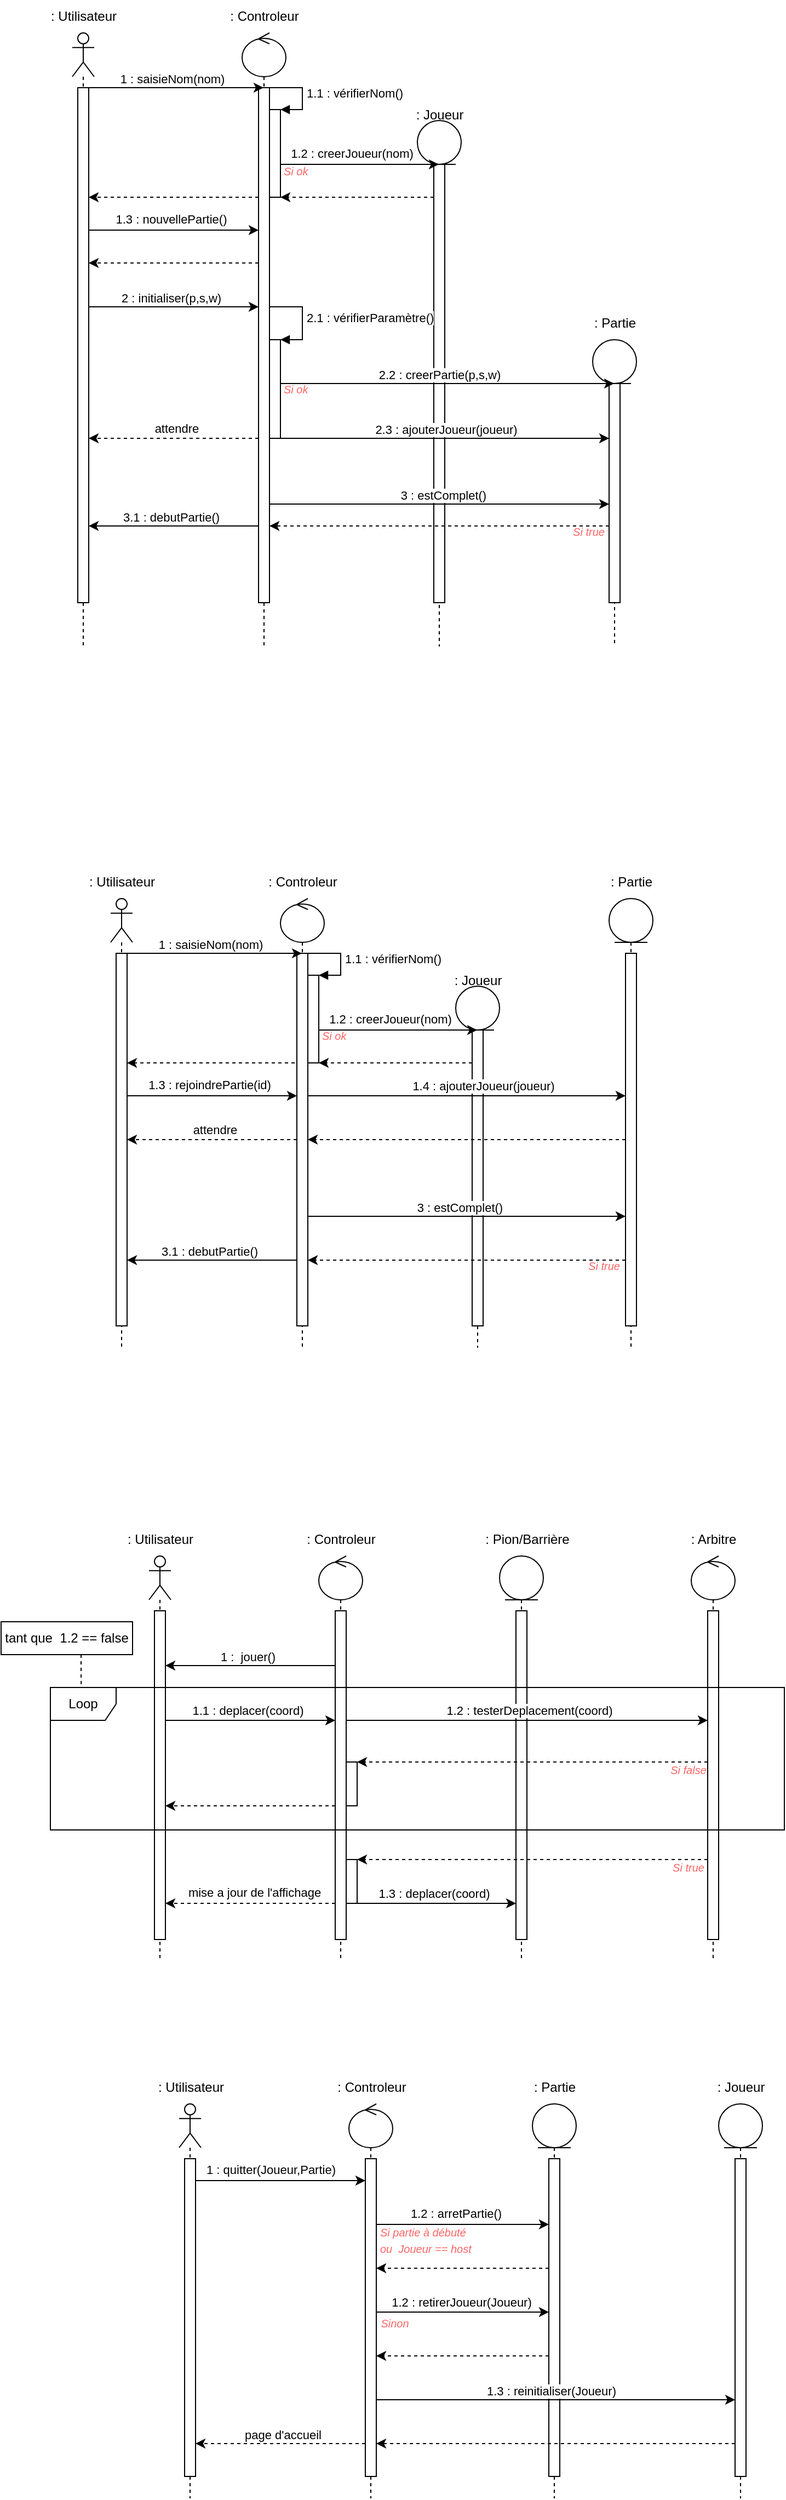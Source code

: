 <mxfile version="21.1.8" type="github">
  <diagram name="Page-1" id="2YBvvXClWsGukQMizWep">
    <mxGraphModel dx="875" dy="504" grid="1" gridSize="10" guides="1" tooltips="1" connect="1" arrows="1" fold="1" page="1" pageScale="1" pageWidth="850" pageHeight="1100" math="0" shadow="0">
      <root>
        <mxCell id="0" />
        <mxCell id="1" parent="0" />
        <mxCell id="uVXBUryUWw3osGIclSlN-1" value="" style="shape=umlLifeline;perimeter=lifelinePerimeter;whiteSpace=wrap;html=1;container=1;dropTarget=0;collapsible=0;recursiveResize=0;outlineConnect=0;portConstraint=eastwest;newEdgeStyle={&quot;edgeStyle&quot;:&quot;elbowEdgeStyle&quot;,&quot;elbow&quot;:&quot;vertical&quot;,&quot;curved&quot;:0,&quot;rounded&quot;:0};participant=umlActor;" parent="1" vertex="1">
          <mxGeometry x="110" y="120" width="20" height="560" as="geometry" />
        </mxCell>
        <mxCell id="uVXBUryUWw3osGIclSlN-98" style="edgeStyle=elbowEdgeStyle;rounded=0;orthogonalLoop=1;jettySize=auto;html=1;elbow=vertical;curved=0;" parent="uVXBUryUWw3osGIclSlN-1" source="uVXBUryUWw3osGIclSlN-17" edge="1">
          <mxGeometry relative="1" as="geometry">
            <mxPoint x="170" y="180" as="targetPoint" />
          </mxGeometry>
        </mxCell>
        <mxCell id="uVXBUryUWw3osGIclSlN-99" value="1.3 : nouvellePartie()" style="edgeLabel;html=1;align=center;verticalAlign=middle;resizable=0;points=[];" parent="uVXBUryUWw3osGIclSlN-98" vertex="1" connectable="0">
          <mxGeometry x="-0.54" relative="1" as="geometry">
            <mxPoint x="39" y="-10" as="offset" />
          </mxGeometry>
        </mxCell>
        <mxCell id="uVXBUryUWw3osGIclSlN-17" value="" style="html=1;points=[];perimeter=orthogonalPerimeter;outlineConnect=0;targetShapes=umlLifeline;portConstraint=eastwest;newEdgeStyle={&quot;edgeStyle&quot;:&quot;elbowEdgeStyle&quot;,&quot;elbow&quot;:&quot;vertical&quot;,&quot;curved&quot;:0,&quot;rounded&quot;:0};" parent="uVXBUryUWw3osGIclSlN-1" vertex="1">
          <mxGeometry x="5" y="50" width="10" height="470" as="geometry" />
        </mxCell>
        <mxCell id="uVXBUryUWw3osGIclSlN-2" value="" style="shape=umlLifeline;perimeter=lifelinePerimeter;whiteSpace=wrap;html=1;container=1;dropTarget=0;collapsible=0;recursiveResize=0;outlineConnect=0;portConstraint=eastwest;newEdgeStyle={&quot;edgeStyle&quot;:&quot;elbowEdgeStyle&quot;,&quot;elbow&quot;:&quot;vertical&quot;,&quot;curved&quot;:0,&quot;rounded&quot;:0};participant=umlEntity;" parent="1" vertex="1">
          <mxGeometry x="425" y="200" width="40" height="480" as="geometry" />
        </mxCell>
        <mxCell id="uVXBUryUWw3osGIclSlN-23" value="" style="html=1;points=[];perimeter=orthogonalPerimeter;outlineConnect=0;targetShapes=umlLifeline;portConstraint=eastwest;newEdgeStyle={&quot;edgeStyle&quot;:&quot;elbowEdgeStyle&quot;,&quot;elbow&quot;:&quot;vertical&quot;,&quot;curved&quot;:0,&quot;rounded&quot;:0};" parent="uVXBUryUWw3osGIclSlN-2" vertex="1">
          <mxGeometry x="15" y="40" width="10" height="400" as="geometry" />
        </mxCell>
        <mxCell id="uVXBUryUWw3osGIclSlN-3" value=": Utilisateur" style="text;html=1;align=center;verticalAlign=middle;resizable=0;points=[];autosize=1;strokeColor=none;fillColor=none;" parent="1" vertex="1">
          <mxGeometry x="80" y="90" width="80" height="30" as="geometry" />
        </mxCell>
        <mxCell id="uVXBUryUWw3osGIclSlN-4" value=": Joueur" style="text;html=1;align=center;verticalAlign=middle;resizable=0;points=[];autosize=1;strokeColor=none;fillColor=none;" parent="1" vertex="1">
          <mxGeometry x="410" y="180" width="70" height="30" as="geometry" />
        </mxCell>
        <mxCell id="uVXBUryUWw3osGIclSlN-5" value="" style="shape=umlLifeline;perimeter=lifelinePerimeter;whiteSpace=wrap;html=1;container=1;dropTarget=0;collapsible=0;recursiveResize=0;outlineConnect=0;portConstraint=eastwest;newEdgeStyle={&quot;edgeStyle&quot;:&quot;elbowEdgeStyle&quot;,&quot;elbow&quot;:&quot;vertical&quot;,&quot;curved&quot;:0,&quot;rounded&quot;:0};participant=umlEntity;" parent="1" vertex="1">
          <mxGeometry x="585" y="400" width="40" height="280" as="geometry" />
        </mxCell>
        <mxCell id="uVXBUryUWw3osGIclSlN-35" value="" style="html=1;points=[];perimeter=orthogonalPerimeter;outlineConnect=0;targetShapes=umlLifeline;portConstraint=eastwest;newEdgeStyle={&quot;edgeStyle&quot;:&quot;elbowEdgeStyle&quot;,&quot;elbow&quot;:&quot;vertical&quot;,&quot;curved&quot;:0,&quot;rounded&quot;:0};" parent="uVXBUryUWw3osGIclSlN-5" vertex="1">
          <mxGeometry x="15" y="40" width="10" height="200" as="geometry" />
        </mxCell>
        <mxCell id="uVXBUryUWw3osGIclSlN-6" value=": Partie" style="text;html=1;align=center;verticalAlign=middle;resizable=0;points=[];autosize=1;strokeColor=none;fillColor=none;" parent="1" vertex="1">
          <mxGeometry x="575" y="370" width="60" height="30" as="geometry" />
        </mxCell>
        <mxCell id="uVXBUryUWw3osGIclSlN-9" value="" style="shape=umlLifeline;perimeter=lifelinePerimeter;whiteSpace=wrap;html=1;container=1;dropTarget=0;collapsible=0;recursiveResize=0;outlineConnect=0;portConstraint=eastwest;newEdgeStyle={&quot;edgeStyle&quot;:&quot;elbowEdgeStyle&quot;,&quot;elbow&quot;:&quot;vertical&quot;,&quot;curved&quot;:0,&quot;rounded&quot;:0};participant=umlControl;" parent="1" vertex="1">
          <mxGeometry x="265" y="120" width="40" height="560" as="geometry" />
        </mxCell>
        <mxCell id="uVXBUryUWw3osGIclSlN-18" value="" style="html=1;points=[];perimeter=orthogonalPerimeter;outlineConnect=0;targetShapes=umlLifeline;portConstraint=eastwest;newEdgeStyle={&quot;edgeStyle&quot;:&quot;elbowEdgeStyle&quot;,&quot;elbow&quot;:&quot;vertical&quot;,&quot;curved&quot;:0,&quot;rounded&quot;:0};" parent="uVXBUryUWw3osGIclSlN-9" vertex="1">
          <mxGeometry x="15" y="50" width="10" height="470" as="geometry" />
        </mxCell>
        <mxCell id="uVXBUryUWw3osGIclSlN-19" value="" style="html=1;points=[];perimeter=orthogonalPerimeter;outlineConnect=0;targetShapes=umlLifeline;portConstraint=eastwest;newEdgeStyle={&quot;edgeStyle&quot;:&quot;elbowEdgeStyle&quot;,&quot;elbow&quot;:&quot;vertical&quot;,&quot;curved&quot;:0,&quot;rounded&quot;:0};" parent="uVXBUryUWw3osGIclSlN-9" vertex="1">
          <mxGeometry x="25" y="70" width="10" height="80" as="geometry" />
        </mxCell>
        <mxCell id="uVXBUryUWw3osGIclSlN-20" value="1.1 : vérifierNom()" style="html=1;align=left;spacingLeft=2;endArrow=block;rounded=0;edgeStyle=orthogonalEdgeStyle;curved=0;rounded=0;" parent="uVXBUryUWw3osGIclSlN-9" source="uVXBUryUWw3osGIclSlN-18" target="uVXBUryUWw3osGIclSlN-19" edge="1">
          <mxGeometry relative="1" as="geometry">
            <mxPoint x="45" y="70" as="sourcePoint" />
            <Array as="points">
              <mxPoint x="55" y="50" />
              <mxPoint x="55" y="70" />
            </Array>
          </mxGeometry>
        </mxCell>
        <mxCell id="uVXBUryUWw3osGIclSlN-31" value="" style="html=1;points=[];perimeter=orthogonalPerimeter;outlineConnect=0;targetShapes=umlLifeline;portConstraint=eastwest;newEdgeStyle={&quot;edgeStyle&quot;:&quot;elbowEdgeStyle&quot;,&quot;elbow&quot;:&quot;vertical&quot;,&quot;curved&quot;:0,&quot;rounded&quot;:0};" parent="uVXBUryUWw3osGIclSlN-9" vertex="1">
          <mxGeometry x="25" y="280" width="10" height="90" as="geometry" />
        </mxCell>
        <mxCell id="uVXBUryUWw3osGIclSlN-32" value="2.1 : vérifierParamètre()" style="html=1;align=left;spacingLeft=2;endArrow=block;rounded=0;edgeStyle=orthogonalEdgeStyle;curved=0;rounded=0;" parent="uVXBUryUWw3osGIclSlN-9" source="uVXBUryUWw3osGIclSlN-18" target="uVXBUryUWw3osGIclSlN-31" edge="1">
          <mxGeometry relative="1" as="geometry">
            <mxPoint x="45" y="300" as="sourcePoint" />
            <Array as="points">
              <mxPoint x="55" y="250" />
              <mxPoint x="55" y="280" />
            </Array>
          </mxGeometry>
        </mxCell>
        <mxCell id="uVXBUryUWw3osGIclSlN-10" value=": Controleur" style="text;html=1;align=center;verticalAlign=middle;resizable=0;points=[];autosize=1;strokeColor=none;fillColor=none;" parent="1" vertex="1">
          <mxGeometry x="240" y="90" width="90" height="30" as="geometry" />
        </mxCell>
        <mxCell id="uVXBUryUWw3osGIclSlN-11" style="edgeStyle=elbowEdgeStyle;rounded=0;orthogonalLoop=1;jettySize=auto;html=1;elbow=vertical;curved=0;" parent="1" source="uVXBUryUWw3osGIclSlN-1" target="uVXBUryUWw3osGIclSlN-9" edge="1">
          <mxGeometry relative="1" as="geometry">
            <Array as="points">
              <mxPoint x="230" y="170" />
              <mxPoint x="210" y="200" />
            </Array>
          </mxGeometry>
        </mxCell>
        <mxCell id="uVXBUryUWw3osGIclSlN-14" value="1 : saisieNom(nom)" style="edgeLabel;html=1;align=center;verticalAlign=middle;resizable=0;points=[];" parent="uVXBUryUWw3osGIclSlN-11" vertex="1" connectable="0">
          <mxGeometry x="-0.254" y="2" relative="1" as="geometry">
            <mxPoint x="19" y="-6" as="offset" />
          </mxGeometry>
        </mxCell>
        <mxCell id="uVXBUryUWw3osGIclSlN-21" style="edgeStyle=elbowEdgeStyle;rounded=0;orthogonalLoop=1;jettySize=auto;html=1;elbow=vertical;curved=0;" parent="1" target="uVXBUryUWw3osGIclSlN-2" edge="1">
          <mxGeometry relative="1" as="geometry">
            <mxPoint x="300" y="270" as="sourcePoint" />
            <Array as="points">
              <mxPoint x="420" y="240" />
              <mxPoint x="410" y="270" />
            </Array>
          </mxGeometry>
        </mxCell>
        <mxCell id="uVXBUryUWw3osGIclSlN-22" value="1.2 : creerJoueur(nom)" style="edgeLabel;html=1;align=center;verticalAlign=middle;resizable=0;points=[];" parent="uVXBUryUWw3osGIclSlN-21" vertex="1" connectable="0">
          <mxGeometry x="-0.07" y="1" relative="1" as="geometry">
            <mxPoint x="14" y="-9" as="offset" />
          </mxGeometry>
        </mxCell>
        <mxCell id="uVXBUryUWw3osGIclSlN-24" style="edgeStyle=elbowEdgeStyle;rounded=0;orthogonalLoop=1;jettySize=auto;html=1;elbow=vertical;curved=0;dashed=1;" parent="1" source="uVXBUryUWw3osGIclSlN-23" target="uVXBUryUWw3osGIclSlN-19" edge="1">
          <mxGeometry relative="1" as="geometry">
            <mxPoint x="300" y="300" as="targetPoint" />
            <Array as="points">
              <mxPoint x="390" y="270" />
              <mxPoint x="340" y="290" />
              <mxPoint x="380" y="300" />
              <mxPoint x="370" y="290" />
              <mxPoint x="340" y="300" />
              <mxPoint x="350" y="300" />
            </Array>
          </mxGeometry>
        </mxCell>
        <mxCell id="uVXBUryUWw3osGIclSlN-27" style="edgeStyle=elbowEdgeStyle;rounded=0;orthogonalLoop=1;jettySize=auto;html=1;elbow=vertical;curved=0;dashed=1;" parent="1" source="uVXBUryUWw3osGIclSlN-18" target="uVXBUryUWw3osGIclSlN-17" edge="1">
          <mxGeometry relative="1" as="geometry">
            <Array as="points">
              <mxPoint x="220" y="330" />
              <mxPoint x="270" y="340" />
              <mxPoint x="210" y="330" />
              <mxPoint x="200" y="310" />
              <mxPoint x="170" y="310" />
            </Array>
          </mxGeometry>
        </mxCell>
        <mxCell id="uVXBUryUWw3osGIclSlN-29" style="edgeStyle=elbowEdgeStyle;rounded=0;orthogonalLoop=1;jettySize=auto;html=1;elbow=vertical;curved=0;" parent="1" source="uVXBUryUWw3osGIclSlN-17" target="uVXBUryUWw3osGIclSlN-18" edge="1">
          <mxGeometry relative="1" as="geometry">
            <Array as="points">
              <mxPoint x="210" y="370" />
            </Array>
          </mxGeometry>
        </mxCell>
        <mxCell id="uVXBUryUWw3osGIclSlN-30" value="2 : initialiser(p,s,w)" style="edgeLabel;html=1;align=center;verticalAlign=middle;resizable=0;points=[];" parent="uVXBUryUWw3osGIclSlN-29" vertex="1" connectable="0">
          <mxGeometry x="-0.11" y="4" relative="1" as="geometry">
            <mxPoint x="6" y="-4" as="offset" />
          </mxGeometry>
        </mxCell>
        <mxCell id="uVXBUryUWw3osGIclSlN-33" value="&lt;font style=&quot;font-size: 10px;&quot;&gt;&lt;i&gt;Si ok&amp;nbsp;&lt;/i&gt;&lt;/font&gt;" style="text;html=1;align=center;verticalAlign=middle;resizable=0;points=[];autosize=1;strokeColor=none;fillColor=none;fontColor=#FF6666;" parent="1" vertex="1">
          <mxGeometry x="290" y="231" width="50" height="30" as="geometry" />
        </mxCell>
        <mxCell id="uVXBUryUWw3osGIclSlN-34" style="edgeStyle=elbowEdgeStyle;rounded=0;orthogonalLoop=1;jettySize=auto;html=1;elbow=vertical;curved=0;" parent="1" source="uVXBUryUWw3osGIclSlN-31" target="uVXBUryUWw3osGIclSlN-5" edge="1">
          <mxGeometry relative="1" as="geometry">
            <Array as="points">
              <mxPoint x="430" y="440" />
            </Array>
          </mxGeometry>
        </mxCell>
        <mxCell id="uVXBUryUWw3osGIclSlN-37" value="2.2 : creerPartie(p,s,w)" style="edgeLabel;html=1;align=center;verticalAlign=middle;resizable=0;points=[];" parent="uVXBUryUWw3osGIclSlN-34" vertex="1" connectable="0">
          <mxGeometry x="-0.337" y="4" relative="1" as="geometry">
            <mxPoint x="44" y="-4" as="offset" />
          </mxGeometry>
        </mxCell>
        <mxCell id="uVXBUryUWw3osGIclSlN-36" value="&lt;font style=&quot;font-size: 10px;&quot;&gt;&lt;i&gt;Si ok&amp;nbsp;&lt;/i&gt;&lt;/font&gt;" style="text;html=1;align=center;verticalAlign=middle;resizable=0;points=[];autosize=1;strokeColor=none;fillColor=none;fontColor=#FF6666;" parent="1" vertex="1">
          <mxGeometry x="290" y="430" width="50" height="30" as="geometry" />
        </mxCell>
        <mxCell id="uVXBUryUWw3osGIclSlN-39" style="edgeStyle=elbowEdgeStyle;rounded=0;orthogonalLoop=1;jettySize=auto;html=1;elbow=vertical;curved=0;dashed=1;" parent="1" source="uVXBUryUWw3osGIclSlN-18" target="uVXBUryUWw3osGIclSlN-17" edge="1">
          <mxGeometry relative="1" as="geometry">
            <mxPoint x="160" y="510" as="targetPoint" />
            <Array as="points">
              <mxPoint x="210" y="490" />
            </Array>
          </mxGeometry>
        </mxCell>
        <mxCell id="uVXBUryUWw3osGIclSlN-47" value="attendre" style="edgeLabel;html=1;align=center;verticalAlign=middle;resizable=0;points=[];" parent="uVXBUryUWw3osGIclSlN-39" vertex="1" connectable="0">
          <mxGeometry x="0.419" y="3" relative="1" as="geometry">
            <mxPoint x="35" y="-12" as="offset" />
          </mxGeometry>
        </mxCell>
        <mxCell id="uVXBUryUWw3osGIclSlN-44" style="edgeStyle=elbowEdgeStyle;rounded=0;orthogonalLoop=1;jettySize=auto;html=1;elbow=vertical;curved=0;startArrow=classic;startFill=1;endArrow=none;endFill=0;" parent="1" source="uVXBUryUWw3osGIclSlN-35" target="uVXBUryUWw3osGIclSlN-31" edge="1">
          <mxGeometry relative="1" as="geometry">
            <Array as="points">
              <mxPoint x="530" y="490" />
            </Array>
          </mxGeometry>
        </mxCell>
        <mxCell id="uVXBUryUWw3osGIclSlN-45" value="2.3 : ajouterJoueur(joueur)" style="edgeLabel;html=1;align=center;verticalAlign=middle;resizable=0;points=[];" parent="uVXBUryUWw3osGIclSlN-44" vertex="1" connectable="0">
          <mxGeometry x="-0.253" y="-2" relative="1" as="geometry">
            <mxPoint x="-37" y="-6" as="offset" />
          </mxGeometry>
        </mxCell>
        <mxCell id="uVXBUryUWw3osGIclSlN-49" style="edgeStyle=elbowEdgeStyle;rounded=0;orthogonalLoop=1;jettySize=auto;html=1;elbow=vertical;curved=0;" parent="1" source="uVXBUryUWw3osGIclSlN-18" edge="1">
          <mxGeometry relative="1" as="geometry">
            <mxPoint x="600" y="550" as="targetPoint" />
            <Array as="points">
              <mxPoint x="500" y="550" />
            </Array>
          </mxGeometry>
        </mxCell>
        <mxCell id="uVXBUryUWw3osGIclSlN-50" value="3 : estComplet()&amp;nbsp;" style="edgeLabel;html=1;align=center;verticalAlign=middle;resizable=0;points=[];" parent="uVXBUryUWw3osGIclSlN-49" vertex="1" connectable="0">
          <mxGeometry x="0.249" y="2" relative="1" as="geometry">
            <mxPoint x="-34" y="-6" as="offset" />
          </mxGeometry>
        </mxCell>
        <mxCell id="uVXBUryUWw3osGIclSlN-51" style="edgeStyle=elbowEdgeStyle;rounded=0;orthogonalLoop=1;jettySize=auto;html=1;elbow=vertical;curved=0;dashed=1;" parent="1" source="uVXBUryUWw3osGIclSlN-35" target="uVXBUryUWw3osGIclSlN-18" edge="1">
          <mxGeometry relative="1" as="geometry">
            <mxPoint x="320" y="610" as="targetPoint" />
            <Array as="points">
              <mxPoint x="560" y="570" />
              <mxPoint x="530" y="580" />
              <mxPoint x="440" y="610" />
            </Array>
          </mxGeometry>
        </mxCell>
        <mxCell id="uVXBUryUWw3osGIclSlN-53" style="edgeStyle=elbowEdgeStyle;rounded=0;orthogonalLoop=1;jettySize=auto;html=1;elbow=vertical;curved=0;" parent="1" source="uVXBUryUWw3osGIclSlN-18" target="uVXBUryUWw3osGIclSlN-17" edge="1">
          <mxGeometry relative="1" as="geometry">
            <mxPoint x="130" y="570" as="targetPoint" />
            <Array as="points">
              <mxPoint x="210" y="570" />
            </Array>
          </mxGeometry>
        </mxCell>
        <mxCell id="uVXBUryUWw3osGIclSlN-54" value="3.1 : debutPartie()" style="edgeLabel;html=1;align=center;verticalAlign=middle;resizable=0;points=[];" parent="uVXBUryUWw3osGIclSlN-53" vertex="1" connectable="0">
          <mxGeometry x="0.166" y="3" relative="1" as="geometry">
            <mxPoint x="10" y="-11" as="offset" />
          </mxGeometry>
        </mxCell>
        <mxCell id="uVXBUryUWw3osGIclSlN-55" value="&lt;font style=&quot;font-size: 10px;&quot;&gt;&lt;i&gt;Si true&lt;/i&gt;&lt;/font&gt;" style="text;html=1;align=center;verticalAlign=middle;resizable=0;points=[];autosize=1;strokeColor=none;fillColor=none;fontColor=#FF6666;" parent="1" vertex="1">
          <mxGeometry x="556" y="560" width="50" height="30" as="geometry" />
        </mxCell>
        <mxCell id="uVXBUryUWw3osGIclSlN-96" style="edgeStyle=elbowEdgeStyle;rounded=0;orthogonalLoop=1;jettySize=auto;html=1;elbow=vertical;curved=0;dashed=1;" parent="1" target="uVXBUryUWw3osGIclSlN-17" edge="1">
          <mxGeometry relative="1" as="geometry">
            <mxPoint x="280" y="270" as="sourcePoint" />
            <Array as="points">
              <mxPoint x="200" y="270" />
              <mxPoint x="240" y="310" />
            </Array>
          </mxGeometry>
        </mxCell>
        <mxCell id="uVXBUryUWw3osGIclSlN-100" value="" style="shape=umlLifeline;perimeter=lifelinePerimeter;whiteSpace=wrap;html=1;container=1;dropTarget=0;collapsible=0;recursiveResize=0;outlineConnect=0;portConstraint=eastwest;newEdgeStyle={&quot;edgeStyle&quot;:&quot;elbowEdgeStyle&quot;,&quot;elbow&quot;:&quot;vertical&quot;,&quot;curved&quot;:0,&quot;rounded&quot;:0};participant=umlActor;" parent="1" vertex="1">
          <mxGeometry x="145" y="910" width="20" height="410" as="geometry" />
        </mxCell>
        <mxCell id="uVXBUryUWw3osGIclSlN-101" style="edgeStyle=elbowEdgeStyle;rounded=0;orthogonalLoop=1;jettySize=auto;html=1;elbow=vertical;curved=0;" parent="uVXBUryUWw3osGIclSlN-100" source="uVXBUryUWw3osGIclSlN-103" edge="1">
          <mxGeometry relative="1" as="geometry">
            <mxPoint x="170" y="180" as="targetPoint" />
          </mxGeometry>
        </mxCell>
        <mxCell id="uVXBUryUWw3osGIclSlN-102" value="1.3 : rejoindrePartie(id)" style="edgeLabel;html=1;align=center;verticalAlign=middle;resizable=0;points=[];" parent="uVXBUryUWw3osGIclSlN-101" vertex="1" connectable="0">
          <mxGeometry x="-0.54" relative="1" as="geometry">
            <mxPoint x="39" y="-10" as="offset" />
          </mxGeometry>
        </mxCell>
        <mxCell id="uVXBUryUWw3osGIclSlN-103" value="" style="html=1;points=[];perimeter=orthogonalPerimeter;outlineConnect=0;targetShapes=umlLifeline;portConstraint=eastwest;newEdgeStyle={&quot;edgeStyle&quot;:&quot;elbowEdgeStyle&quot;,&quot;elbow&quot;:&quot;vertical&quot;,&quot;curved&quot;:0,&quot;rounded&quot;:0};" parent="uVXBUryUWw3osGIclSlN-100" vertex="1">
          <mxGeometry x="5" y="50" width="10" height="340" as="geometry" />
        </mxCell>
        <mxCell id="uVXBUryUWw3osGIclSlN-104" value="" style="shape=umlLifeline;perimeter=lifelinePerimeter;whiteSpace=wrap;html=1;container=1;dropTarget=0;collapsible=0;recursiveResize=0;outlineConnect=0;portConstraint=eastwest;newEdgeStyle={&quot;edgeStyle&quot;:&quot;elbowEdgeStyle&quot;,&quot;elbow&quot;:&quot;vertical&quot;,&quot;curved&quot;:0,&quot;rounded&quot;:0};participant=umlEntity;" parent="1" vertex="1">
          <mxGeometry x="460" y="990" width="40" height="330" as="geometry" />
        </mxCell>
        <mxCell id="uVXBUryUWw3osGIclSlN-105" value="" style="html=1;points=[];perimeter=orthogonalPerimeter;outlineConnect=0;targetShapes=umlLifeline;portConstraint=eastwest;newEdgeStyle={&quot;edgeStyle&quot;:&quot;elbowEdgeStyle&quot;,&quot;elbow&quot;:&quot;vertical&quot;,&quot;curved&quot;:0,&quot;rounded&quot;:0};" parent="uVXBUryUWw3osGIclSlN-104" vertex="1">
          <mxGeometry x="15" y="40" width="10" height="270" as="geometry" />
        </mxCell>
        <mxCell id="uVXBUryUWw3osGIclSlN-106" value=": Utilisateur" style="text;html=1;align=center;verticalAlign=middle;resizable=0;points=[];autosize=1;strokeColor=none;fillColor=none;" parent="1" vertex="1">
          <mxGeometry x="115" y="880" width="80" height="30" as="geometry" />
        </mxCell>
        <mxCell id="uVXBUryUWw3osGIclSlN-107" value=": Joueur" style="text;html=1;align=center;verticalAlign=middle;resizable=0;points=[];autosize=1;strokeColor=none;fillColor=none;" parent="1" vertex="1">
          <mxGeometry x="445" y="970" width="70" height="30" as="geometry" />
        </mxCell>
        <mxCell id="uVXBUryUWw3osGIclSlN-108" value="" style="shape=umlLifeline;perimeter=lifelinePerimeter;whiteSpace=wrap;html=1;container=1;dropTarget=0;collapsible=0;recursiveResize=0;outlineConnect=0;portConstraint=eastwest;newEdgeStyle={&quot;edgeStyle&quot;:&quot;elbowEdgeStyle&quot;,&quot;elbow&quot;:&quot;vertical&quot;,&quot;curved&quot;:0,&quot;rounded&quot;:0};participant=umlEntity;" parent="1" vertex="1">
          <mxGeometry x="600" y="910" width="40" height="410" as="geometry" />
        </mxCell>
        <mxCell id="uVXBUryUWw3osGIclSlN-109" value="" style="html=1;points=[];perimeter=orthogonalPerimeter;outlineConnect=0;targetShapes=umlLifeline;portConstraint=eastwest;newEdgeStyle={&quot;edgeStyle&quot;:&quot;elbowEdgeStyle&quot;,&quot;elbow&quot;:&quot;vertical&quot;,&quot;curved&quot;:0,&quot;rounded&quot;:0};" parent="uVXBUryUWw3osGIclSlN-108" vertex="1">
          <mxGeometry x="15" y="50" width="10" height="340" as="geometry" />
        </mxCell>
        <mxCell id="uVXBUryUWw3osGIclSlN-110" value=": Partie" style="text;html=1;align=center;verticalAlign=middle;resizable=0;points=[];autosize=1;strokeColor=none;fillColor=none;" parent="1" vertex="1">
          <mxGeometry x="590" y="880" width="60" height="30" as="geometry" />
        </mxCell>
        <mxCell id="uVXBUryUWw3osGIclSlN-111" value="" style="shape=umlLifeline;perimeter=lifelinePerimeter;whiteSpace=wrap;html=1;container=1;dropTarget=0;collapsible=0;recursiveResize=0;outlineConnect=0;portConstraint=eastwest;newEdgeStyle={&quot;edgeStyle&quot;:&quot;elbowEdgeStyle&quot;,&quot;elbow&quot;:&quot;vertical&quot;,&quot;curved&quot;:0,&quot;rounded&quot;:0};participant=umlControl;" parent="1" vertex="1">
          <mxGeometry x="300" y="910" width="40" height="410" as="geometry" />
        </mxCell>
        <mxCell id="uVXBUryUWw3osGIclSlN-112" value="" style="html=1;points=[];perimeter=orthogonalPerimeter;outlineConnect=0;targetShapes=umlLifeline;portConstraint=eastwest;newEdgeStyle={&quot;edgeStyle&quot;:&quot;elbowEdgeStyle&quot;,&quot;elbow&quot;:&quot;vertical&quot;,&quot;curved&quot;:0,&quot;rounded&quot;:0};" parent="uVXBUryUWw3osGIclSlN-111" vertex="1">
          <mxGeometry x="15" y="50" width="10" height="340" as="geometry" />
        </mxCell>
        <mxCell id="uVXBUryUWw3osGIclSlN-113" value="" style="html=1;points=[];perimeter=orthogonalPerimeter;outlineConnect=0;targetShapes=umlLifeline;portConstraint=eastwest;newEdgeStyle={&quot;edgeStyle&quot;:&quot;elbowEdgeStyle&quot;,&quot;elbow&quot;:&quot;vertical&quot;,&quot;curved&quot;:0,&quot;rounded&quot;:0};" parent="uVXBUryUWw3osGIclSlN-111" vertex="1">
          <mxGeometry x="25" y="70" width="10" height="80" as="geometry" />
        </mxCell>
        <mxCell id="uVXBUryUWw3osGIclSlN-114" value="1.1 : vérifierNom()" style="html=1;align=left;spacingLeft=2;endArrow=block;rounded=0;edgeStyle=orthogonalEdgeStyle;curved=0;rounded=0;" parent="uVXBUryUWw3osGIclSlN-111" source="uVXBUryUWw3osGIclSlN-112" target="uVXBUryUWw3osGIclSlN-113" edge="1">
          <mxGeometry relative="1" as="geometry">
            <mxPoint x="45" y="70" as="sourcePoint" />
            <Array as="points">
              <mxPoint x="55" y="50" />
              <mxPoint x="55" y="70" />
            </Array>
          </mxGeometry>
        </mxCell>
        <mxCell id="uVXBUryUWw3osGIclSlN-117" value=": Controleur" style="text;html=1;align=center;verticalAlign=middle;resizable=0;points=[];autosize=1;strokeColor=none;fillColor=none;" parent="1" vertex="1">
          <mxGeometry x="275" y="880" width="90" height="30" as="geometry" />
        </mxCell>
        <mxCell id="uVXBUryUWw3osGIclSlN-118" style="edgeStyle=elbowEdgeStyle;rounded=0;orthogonalLoop=1;jettySize=auto;html=1;elbow=vertical;curved=0;" parent="1" source="uVXBUryUWw3osGIclSlN-100" target="uVXBUryUWw3osGIclSlN-111" edge="1">
          <mxGeometry relative="1" as="geometry">
            <Array as="points">
              <mxPoint x="265" y="960" />
              <mxPoint x="245" y="990" />
            </Array>
          </mxGeometry>
        </mxCell>
        <mxCell id="uVXBUryUWw3osGIclSlN-119" value="1 : saisieNom(nom)" style="edgeLabel;html=1;align=center;verticalAlign=middle;resizable=0;points=[];" parent="uVXBUryUWw3osGIclSlN-118" vertex="1" connectable="0">
          <mxGeometry x="-0.254" y="2" relative="1" as="geometry">
            <mxPoint x="19" y="-6" as="offset" />
          </mxGeometry>
        </mxCell>
        <mxCell id="uVXBUryUWw3osGIclSlN-120" style="edgeStyle=elbowEdgeStyle;rounded=0;orthogonalLoop=1;jettySize=auto;html=1;elbow=vertical;curved=0;" parent="1" target="uVXBUryUWw3osGIclSlN-104" edge="1">
          <mxGeometry relative="1" as="geometry">
            <mxPoint x="335" y="1060" as="sourcePoint" />
            <Array as="points">
              <mxPoint x="455" y="1030" />
              <mxPoint x="445" y="1060" />
            </Array>
          </mxGeometry>
        </mxCell>
        <mxCell id="uVXBUryUWw3osGIclSlN-121" value="1.2 : creerJoueur(nom)" style="edgeLabel;html=1;align=center;verticalAlign=middle;resizable=0;points=[];" parent="uVXBUryUWw3osGIclSlN-120" vertex="1" connectable="0">
          <mxGeometry x="-0.07" y="1" relative="1" as="geometry">
            <mxPoint x="14" y="-9" as="offset" />
          </mxGeometry>
        </mxCell>
        <mxCell id="uVXBUryUWw3osGIclSlN-122" style="edgeStyle=elbowEdgeStyle;rounded=0;orthogonalLoop=1;jettySize=auto;html=1;elbow=vertical;curved=0;dashed=1;" parent="1" source="uVXBUryUWw3osGIclSlN-105" target="uVXBUryUWw3osGIclSlN-113" edge="1">
          <mxGeometry relative="1" as="geometry">
            <mxPoint x="335" y="1090" as="targetPoint" />
            <Array as="points">
              <mxPoint x="425" y="1060" />
              <mxPoint x="375" y="1080" />
              <mxPoint x="415" y="1090" />
              <mxPoint x="405" y="1080" />
              <mxPoint x="375" y="1090" />
              <mxPoint x="385" y="1090" />
            </Array>
          </mxGeometry>
        </mxCell>
        <mxCell id="uVXBUryUWw3osGIclSlN-127" value="&lt;font style=&quot;font-size: 10px;&quot;&gt;&lt;i&gt;Si ok&amp;nbsp;&lt;/i&gt;&lt;/font&gt;" style="text;html=1;align=center;verticalAlign=middle;resizable=0;points=[];autosize=1;strokeColor=none;fillColor=none;fontColor=#FF6666;" parent="1" vertex="1">
          <mxGeometry x="325" y="1020" width="50" height="30" as="geometry" />
        </mxCell>
        <mxCell id="uVXBUryUWw3osGIclSlN-141" style="edgeStyle=elbowEdgeStyle;rounded=0;orthogonalLoop=1;jettySize=auto;html=1;elbow=vertical;curved=0;dashed=1;" parent="1" target="uVXBUryUWw3osGIclSlN-103" edge="1">
          <mxGeometry relative="1" as="geometry">
            <mxPoint x="315" y="1100" as="sourcePoint" />
            <Array as="points">
              <mxPoint x="235" y="1060" />
              <mxPoint x="275" y="1100" />
            </Array>
          </mxGeometry>
        </mxCell>
        <mxCell id="uVXBUryUWw3osGIclSlN-143" style="edgeStyle=elbowEdgeStyle;rounded=0;orthogonalLoop=1;jettySize=auto;html=1;elbow=vertical;curved=0;" parent="1" source="uVXBUryUWw3osGIclSlN-112" target="uVXBUryUWw3osGIclSlN-109" edge="1">
          <mxGeometry relative="1" as="geometry">
            <Array as="points">
              <mxPoint x="520" y="1090" />
            </Array>
          </mxGeometry>
        </mxCell>
        <mxCell id="uVXBUryUWw3osGIclSlN-144" value="1.4 : ajouterJoueur(joueur)" style="edgeLabel;html=1;align=center;verticalAlign=middle;resizable=0;points=[];" parent="uVXBUryUWw3osGIclSlN-143" vertex="1" connectable="0">
          <mxGeometry x="0.204" y="-1" relative="1" as="geometry">
            <mxPoint x="-15" y="-10" as="offset" />
          </mxGeometry>
        </mxCell>
        <mxCell id="ZkTO5Qq5fa8eV8hUUebz-2" style="edgeStyle=elbowEdgeStyle;rounded=0;orthogonalLoop=1;jettySize=auto;html=1;elbow=vertical;curved=0;dashed=1;" parent="1" edge="1">
          <mxGeometry relative="1" as="geometry">
            <mxPoint x="160" y="1130" as="targetPoint" />
            <Array as="points">
              <mxPoint x="245" y="1130" />
            </Array>
            <mxPoint x="315" y="1130" as="sourcePoint" />
          </mxGeometry>
        </mxCell>
        <mxCell id="ZkTO5Qq5fa8eV8hUUebz-3" value="attendre" style="edgeLabel;html=1;align=center;verticalAlign=middle;resizable=0;points=[];" parent="ZkTO5Qq5fa8eV8hUUebz-2" vertex="1" connectable="0">
          <mxGeometry x="0.419" y="3" relative="1" as="geometry">
            <mxPoint x="35" y="-12" as="offset" />
          </mxGeometry>
        </mxCell>
        <mxCell id="ZkTO5Qq5fa8eV8hUUebz-4" style="edgeStyle=elbowEdgeStyle;rounded=0;orthogonalLoop=1;jettySize=auto;html=1;elbow=vertical;curved=0;dashed=1;" parent="1" source="uVXBUryUWw3osGIclSlN-109" edge="1">
          <mxGeometry relative="1" as="geometry">
            <mxPoint x="325" y="1130" as="targetPoint" />
            <Array as="points">
              <mxPoint x="595" y="1130" />
              <mxPoint x="565" y="1140" />
              <mxPoint x="475" y="1170" />
            </Array>
            <mxPoint x="635" y="1130" as="sourcePoint" />
          </mxGeometry>
        </mxCell>
        <mxCell id="ZkTO5Qq5fa8eV8hUUebz-5" style="edgeStyle=elbowEdgeStyle;rounded=0;orthogonalLoop=1;jettySize=auto;html=1;elbow=vertical;curved=0;" parent="1" target="uVXBUryUWw3osGIclSlN-109" edge="1">
          <mxGeometry relative="1" as="geometry">
            <mxPoint x="610" y="1180" as="targetPoint" />
            <Array as="points">
              <mxPoint x="440" y="1200" />
              <mxPoint x="535" y="1180" />
            </Array>
            <mxPoint x="325" y="1180" as="sourcePoint" />
          </mxGeometry>
        </mxCell>
        <mxCell id="ZkTO5Qq5fa8eV8hUUebz-6" value="3 : estComplet()&amp;nbsp;" style="edgeLabel;html=1;align=center;verticalAlign=middle;resizable=0;points=[];" parent="ZkTO5Qq5fa8eV8hUUebz-5" vertex="1" connectable="0">
          <mxGeometry x="0.249" y="2" relative="1" as="geometry">
            <mxPoint x="-34" y="-6" as="offset" />
          </mxGeometry>
        </mxCell>
        <mxCell id="ZkTO5Qq5fa8eV8hUUebz-7" style="edgeStyle=elbowEdgeStyle;rounded=0;orthogonalLoop=1;jettySize=auto;html=1;elbow=vertical;curved=0;dashed=1;" parent="1" source="uVXBUryUWw3osGIclSlN-109" target="uVXBUryUWw3osGIclSlN-112" edge="1">
          <mxGeometry relative="1" as="geometry">
            <mxPoint x="325" y="1200" as="targetPoint" />
            <Array as="points">
              <mxPoint x="430" y="1240" />
              <mxPoint x="520" y="1210" />
              <mxPoint x="595" y="1200" />
              <mxPoint x="565" y="1210" />
              <mxPoint x="475" y="1240" />
            </Array>
            <mxPoint x="610" y="1200" as="sourcePoint" />
          </mxGeometry>
        </mxCell>
        <mxCell id="ZkTO5Qq5fa8eV8hUUebz-9" value="&lt;font style=&quot;font-size: 10px;&quot;&gt;&lt;i&gt;Si true&lt;/i&gt;&lt;/font&gt;" style="text;html=1;align=center;verticalAlign=middle;resizable=0;points=[];autosize=1;strokeColor=none;fillColor=none;fontColor=#FF6666;" parent="1" vertex="1">
          <mxGeometry x="570" y="1230" width="50" height="30" as="geometry" />
        </mxCell>
        <mxCell id="ZkTO5Qq5fa8eV8hUUebz-10" style="edgeStyle=elbowEdgeStyle;rounded=0;orthogonalLoop=1;jettySize=auto;html=1;elbow=vertical;curved=0;" parent="1" edge="1">
          <mxGeometry relative="1" as="geometry">
            <mxPoint x="160" y="1240" as="targetPoint" />
            <Array as="points">
              <mxPoint x="245" y="1240" />
            </Array>
            <mxPoint x="315" y="1240" as="sourcePoint" />
          </mxGeometry>
        </mxCell>
        <mxCell id="ZkTO5Qq5fa8eV8hUUebz-11" value="3.1 : debutPartie()" style="edgeLabel;html=1;align=center;verticalAlign=middle;resizable=0;points=[];" parent="ZkTO5Qq5fa8eV8hUUebz-10" vertex="1" connectable="0">
          <mxGeometry x="0.166" y="3" relative="1" as="geometry">
            <mxPoint x="10" y="-11" as="offset" />
          </mxGeometry>
        </mxCell>
        <mxCell id="ZkTO5Qq5fa8eV8hUUebz-12" value="" style="shape=umlLifeline;perimeter=lifelinePerimeter;whiteSpace=wrap;html=1;container=1;dropTarget=0;collapsible=0;recursiveResize=0;outlineConnect=0;portConstraint=eastwest;newEdgeStyle={&quot;edgeStyle&quot;:&quot;elbowEdgeStyle&quot;,&quot;elbow&quot;:&quot;vertical&quot;,&quot;curved&quot;:0,&quot;rounded&quot;:0};participant=umlActor;" parent="1" vertex="1">
          <mxGeometry x="180" y="1510" width="20" height="370" as="geometry" />
        </mxCell>
        <mxCell id="ZkTO5Qq5fa8eV8hUUebz-15" value="" style="html=1;points=[];perimeter=orthogonalPerimeter;outlineConnect=0;targetShapes=umlLifeline;portConstraint=eastwest;newEdgeStyle={&quot;edgeStyle&quot;:&quot;elbowEdgeStyle&quot;,&quot;elbow&quot;:&quot;vertical&quot;,&quot;curved&quot;:0,&quot;rounded&quot;:0};" parent="ZkTO5Qq5fa8eV8hUUebz-12" vertex="1">
          <mxGeometry x="5" y="50" width="10" height="300" as="geometry" />
        </mxCell>
        <mxCell id="ZkTO5Qq5fa8eV8hUUebz-18" value=": Utilisateur" style="text;html=1;align=center;verticalAlign=middle;resizable=0;points=[];autosize=1;strokeColor=none;fillColor=none;" parent="1" vertex="1">
          <mxGeometry x="150" y="1480" width="80" height="30" as="geometry" />
        </mxCell>
        <mxCell id="ZkTO5Qq5fa8eV8hUUebz-20" value="" style="shape=umlLifeline;perimeter=lifelinePerimeter;whiteSpace=wrap;html=1;container=1;dropTarget=0;collapsible=0;recursiveResize=0;outlineConnect=0;portConstraint=eastwest;newEdgeStyle={&quot;edgeStyle&quot;:&quot;elbowEdgeStyle&quot;,&quot;elbow&quot;:&quot;vertical&quot;,&quot;curved&quot;:0,&quot;rounded&quot;:0};participant=umlEntity;" parent="1" vertex="1">
          <mxGeometry x="500" y="1510" width="40" height="370" as="geometry" />
        </mxCell>
        <mxCell id="ZkTO5Qq5fa8eV8hUUebz-21" value="" style="html=1;points=[];perimeter=orthogonalPerimeter;outlineConnect=0;targetShapes=umlLifeline;portConstraint=eastwest;newEdgeStyle={&quot;edgeStyle&quot;:&quot;elbowEdgeStyle&quot;,&quot;elbow&quot;:&quot;vertical&quot;,&quot;curved&quot;:0,&quot;rounded&quot;:0};" parent="ZkTO5Qq5fa8eV8hUUebz-20" vertex="1">
          <mxGeometry x="15" y="50" width="10" height="300" as="geometry" />
        </mxCell>
        <mxCell id="ZkTO5Qq5fa8eV8hUUebz-22" value=": Pion/Barrière" style="text;html=1;align=center;verticalAlign=middle;resizable=0;points=[];autosize=1;strokeColor=none;fillColor=none;" parent="1" vertex="1">
          <mxGeometry x="475" y="1480" width="100" height="30" as="geometry" />
        </mxCell>
        <mxCell id="ZkTO5Qq5fa8eV8hUUebz-23" value="" style="shape=umlLifeline;perimeter=lifelinePerimeter;whiteSpace=wrap;html=1;container=1;dropTarget=0;collapsible=0;recursiveResize=0;outlineConnect=0;portConstraint=eastwest;newEdgeStyle={&quot;edgeStyle&quot;:&quot;elbowEdgeStyle&quot;,&quot;elbow&quot;:&quot;vertical&quot;,&quot;curved&quot;:0,&quot;rounded&quot;:0};participant=umlControl;" parent="1" vertex="1">
          <mxGeometry x="335" y="1510" width="40" height="370" as="geometry" />
        </mxCell>
        <mxCell id="ZkTO5Qq5fa8eV8hUUebz-24" value="" style="html=1;points=[];perimeter=orthogonalPerimeter;outlineConnect=0;targetShapes=umlLifeline;portConstraint=eastwest;newEdgeStyle={&quot;edgeStyle&quot;:&quot;elbowEdgeStyle&quot;,&quot;elbow&quot;:&quot;vertical&quot;,&quot;curved&quot;:0,&quot;rounded&quot;:0};" parent="ZkTO5Qq5fa8eV8hUUebz-23" vertex="1">
          <mxGeometry x="15" y="50" width="10" height="300" as="geometry" />
        </mxCell>
        <mxCell id="ZkTO5Qq5fa8eV8hUUebz-68" value="" style="html=1;points=[];perimeter=orthogonalPerimeter;outlineConnect=0;targetShapes=umlLifeline;portConstraint=eastwest;newEdgeStyle={&quot;edgeStyle&quot;:&quot;elbowEdgeStyle&quot;,&quot;elbow&quot;:&quot;vertical&quot;,&quot;curved&quot;:0,&quot;rounded&quot;:0};" parent="ZkTO5Qq5fa8eV8hUUebz-23" vertex="1">
          <mxGeometry x="25" y="277" width="10" height="40" as="geometry" />
        </mxCell>
        <mxCell id="ZkTO5Qq5fa8eV8hUUebz-27" value=": Controleur" style="text;html=1;align=center;verticalAlign=middle;resizable=0;points=[];autosize=1;strokeColor=none;fillColor=none;" parent="1" vertex="1">
          <mxGeometry x="310" y="1480" width="90" height="30" as="geometry" />
        </mxCell>
        <mxCell id="ZkTO5Qq5fa8eV8hUUebz-52" value="" style="shape=umlLifeline;perimeter=lifelinePerimeter;whiteSpace=wrap;html=1;container=1;dropTarget=0;collapsible=0;recursiveResize=0;outlineConnect=0;portConstraint=eastwest;newEdgeStyle={&quot;edgeStyle&quot;:&quot;elbowEdgeStyle&quot;,&quot;elbow&quot;:&quot;vertical&quot;,&quot;curved&quot;:0,&quot;rounded&quot;:0};participant=umlControl;" parent="1" vertex="1">
          <mxGeometry x="675" y="1510" width="40" height="370" as="geometry" />
        </mxCell>
        <mxCell id="ZkTO5Qq5fa8eV8hUUebz-53" value="" style="html=1;points=[];perimeter=orthogonalPerimeter;outlineConnect=0;targetShapes=umlLifeline;portConstraint=eastwest;newEdgeStyle={&quot;edgeStyle&quot;:&quot;elbowEdgeStyle&quot;,&quot;elbow&quot;:&quot;vertical&quot;,&quot;curved&quot;:0,&quot;rounded&quot;:0};" parent="ZkTO5Qq5fa8eV8hUUebz-52" vertex="1">
          <mxGeometry x="15" y="50" width="10" height="300" as="geometry" />
        </mxCell>
        <mxCell id="ZkTO5Qq5fa8eV8hUUebz-54" value=": Arbitre" style="text;html=1;align=center;verticalAlign=middle;resizable=0;points=[];autosize=1;strokeColor=none;fillColor=none;" parent="1" vertex="1">
          <mxGeometry x="665" y="1480" width="60" height="30" as="geometry" />
        </mxCell>
        <mxCell id="ZkTO5Qq5fa8eV8hUUebz-55" style="edgeStyle=elbowEdgeStyle;rounded=0;orthogonalLoop=1;jettySize=auto;html=1;elbow=vertical;curved=0;" parent="1" source="ZkTO5Qq5fa8eV8hUUebz-24" target="ZkTO5Qq5fa8eV8hUUebz-15" edge="1">
          <mxGeometry relative="1" as="geometry">
            <mxPoint x="200" y="1730" as="targetPoint" />
            <Array as="points">
              <mxPoint x="270" y="1610" />
              <mxPoint x="200" y="1730" />
            </Array>
          </mxGeometry>
        </mxCell>
        <mxCell id="ZkTO5Qq5fa8eV8hUUebz-56" value="1 :&amp;nbsp; jouer()" style="edgeLabel;html=1;align=center;verticalAlign=middle;resizable=0;points=[];" parent="ZkTO5Qq5fa8eV8hUUebz-55" vertex="1" connectable="0">
          <mxGeometry x="0.163" y="-1" relative="1" as="geometry">
            <mxPoint x="10" y="-7" as="offset" />
          </mxGeometry>
        </mxCell>
        <mxCell id="ZkTO5Qq5fa8eV8hUUebz-57" style="edgeStyle=elbowEdgeStyle;rounded=0;orthogonalLoop=1;jettySize=auto;html=1;elbow=vertical;curved=0;" parent="1" source="ZkTO5Qq5fa8eV8hUUebz-15" target="ZkTO5Qq5fa8eV8hUUebz-24" edge="1">
          <mxGeometry relative="1" as="geometry">
            <Array as="points">
              <mxPoint x="300" y="1660" />
            </Array>
          </mxGeometry>
        </mxCell>
        <mxCell id="ZkTO5Qq5fa8eV8hUUebz-58" value="1.1 : deplacer(coord)" style="edgeLabel;html=1;align=center;verticalAlign=middle;resizable=0;points=[];" parent="ZkTO5Qq5fa8eV8hUUebz-57" vertex="1" connectable="0">
          <mxGeometry x="-0.131" relative="1" as="geometry">
            <mxPoint x="7" y="-9" as="offset" />
          </mxGeometry>
        </mxCell>
        <mxCell id="ZkTO5Qq5fa8eV8hUUebz-61" style="edgeStyle=elbowEdgeStyle;rounded=0;orthogonalLoop=1;jettySize=auto;html=1;elbow=vertical;curved=0;" parent="1" source="ZkTO5Qq5fa8eV8hUUebz-24" target="ZkTO5Qq5fa8eV8hUUebz-53" edge="1">
          <mxGeometry relative="1" as="geometry">
            <Array as="points">
              <mxPoint x="610" y="1660" />
            </Array>
          </mxGeometry>
        </mxCell>
        <mxCell id="ZkTO5Qq5fa8eV8hUUebz-62" value="1.2 : testerDeplacement(coord)" style="edgeLabel;html=1;align=center;verticalAlign=middle;resizable=0;points=[];" parent="ZkTO5Qq5fa8eV8hUUebz-61" vertex="1" connectable="0">
          <mxGeometry x="0.11" y="-1" relative="1" as="geometry">
            <mxPoint x="-16" y="-10" as="offset" />
          </mxGeometry>
        </mxCell>
        <mxCell id="ZkTO5Qq5fa8eV8hUUebz-63" style="edgeStyle=elbowEdgeStyle;rounded=0;orthogonalLoop=1;jettySize=auto;html=1;elbow=vertical;curved=0;dashed=1;" parent="1" edge="1">
          <mxGeometry relative="1" as="geometry">
            <mxPoint x="690" y="1787" as="sourcePoint" />
            <mxPoint x="370" y="1787" as="targetPoint" />
            <Array as="points">
              <mxPoint x="470" y="1787" />
              <mxPoint x="570" y="1817" />
            </Array>
          </mxGeometry>
        </mxCell>
        <mxCell id="ZkTO5Qq5fa8eV8hUUebz-65" value="&lt;font style=&quot;font-size: 10px;&quot;&gt;&lt;i&gt;Si true&lt;/i&gt;&lt;/font&gt;" style="text;html=1;align=center;verticalAlign=middle;resizable=0;points=[];autosize=1;strokeColor=none;fillColor=none;fontColor=#FF6666;" parent="1" vertex="1">
          <mxGeometry x="647" y="1779" width="50" height="30" as="geometry" />
        </mxCell>
        <mxCell id="ZkTO5Qq5fa8eV8hUUebz-67" style="edgeStyle=elbowEdgeStyle;rounded=0;orthogonalLoop=1;jettySize=auto;html=1;elbow=vertical;curved=0;" parent="1" edge="1">
          <mxGeometry relative="1" as="geometry">
            <mxPoint x="515" y="1827" as="targetPoint" />
            <mxPoint x="360" y="1827" as="sourcePoint" />
            <Array as="points">
              <mxPoint x="460" y="1827" />
            </Array>
          </mxGeometry>
        </mxCell>
        <mxCell id="ZkTO5Qq5fa8eV8hUUebz-69" value="1.3 : deplacer(coord)" style="edgeLabel;html=1;align=center;verticalAlign=middle;resizable=0;points=[];" parent="ZkTO5Qq5fa8eV8hUUebz-67" vertex="1" connectable="0">
          <mxGeometry x="-0.277" y="-1" relative="1" as="geometry">
            <mxPoint x="24" y="-10" as="offset" />
          </mxGeometry>
        </mxCell>
        <mxCell id="ZkTO5Qq5fa8eV8hUUebz-70" style="edgeStyle=elbowEdgeStyle;rounded=0;orthogonalLoop=1;jettySize=auto;html=1;elbow=vertical;curved=0;dashed=1;" parent="1" edge="1">
          <mxGeometry relative="1" as="geometry">
            <mxPoint x="350" y="1827" as="sourcePoint" />
            <mxPoint x="195" y="1827" as="targetPoint" />
            <Array as="points">
              <mxPoint x="200" y="1827" />
            </Array>
          </mxGeometry>
        </mxCell>
        <mxCell id="ZkTO5Qq5fa8eV8hUUebz-71" value="mise a jour de l&#39;affichage" style="edgeLabel;html=1;align=center;verticalAlign=middle;resizable=0;points=[];" parent="ZkTO5Qq5fa8eV8hUUebz-70" vertex="1" connectable="0">
          <mxGeometry x="0.233" y="-1" relative="1" as="geometry">
            <mxPoint x="21" y="-9" as="offset" />
          </mxGeometry>
        </mxCell>
        <mxCell id="ZkTO5Qq5fa8eV8hUUebz-101" value="" style="html=1;points=[];perimeter=orthogonalPerimeter;outlineConnect=0;targetShapes=umlLifeline;portConstraint=eastwest;newEdgeStyle={&quot;edgeStyle&quot;:&quot;elbowEdgeStyle&quot;,&quot;elbow&quot;:&quot;vertical&quot;,&quot;curved&quot;:0,&quot;rounded&quot;:0};" parent="1" vertex="1">
          <mxGeometry x="360" y="1698" width="10" height="40" as="geometry" />
        </mxCell>
        <mxCell id="ZkTO5Qq5fa8eV8hUUebz-102" style="edgeStyle=elbowEdgeStyle;rounded=0;orthogonalLoop=1;jettySize=auto;html=1;elbow=vertical;curved=0;dashed=1;" parent="1" edge="1">
          <mxGeometry relative="1" as="geometry">
            <mxPoint x="370" y="1698" as="targetPoint" />
            <Array as="points">
              <mxPoint x="470" y="1698" />
              <mxPoint x="570" y="1728" />
            </Array>
            <mxPoint x="690" y="1698" as="sourcePoint" />
          </mxGeometry>
        </mxCell>
        <mxCell id="ZkTO5Qq5fa8eV8hUUebz-103" value="&lt;font style=&quot;font-size: 10px;&quot;&gt;&lt;i&gt;Si false&lt;/i&gt;&lt;/font&gt;" style="text;html=1;align=center;verticalAlign=middle;resizable=0;points=[];autosize=1;strokeColor=none;fillColor=none;fontColor=#FF6666;" parent="1" vertex="1">
          <mxGeometry x="642" y="1690" width="60" height="30" as="geometry" />
        </mxCell>
        <mxCell id="ZkTO5Qq5fa8eV8hUUebz-104" style="edgeStyle=elbowEdgeStyle;rounded=0;orthogonalLoop=1;jettySize=auto;html=1;elbow=vertical;curved=0;dashed=1;" parent="1" edge="1">
          <mxGeometry relative="1" as="geometry">
            <mxPoint x="195" y="1738" as="targetPoint" />
            <Array as="points">
              <mxPoint x="200" y="1738" />
            </Array>
            <mxPoint x="350" y="1738" as="sourcePoint" />
          </mxGeometry>
        </mxCell>
        <mxCell id="ZkTO5Qq5fa8eV8hUUebz-105" value="Loop" style="shape=umlFrame;whiteSpace=wrap;html=1;pointerEvents=0;" parent="1" vertex="1">
          <mxGeometry x="90" y="1630" width="670" height="130" as="geometry" />
        </mxCell>
        <mxCell id="ZkTO5Qq5fa8eV8hUUebz-107" style="edgeStyle=orthogonalEdgeStyle;rounded=0;orthogonalLoop=1;jettySize=auto;html=1;entryX=0.042;entryY=-0.009;entryDx=0;entryDy=0;entryPerimeter=0;endArrow=none;endFill=0;dashed=1;" parent="1" source="ZkTO5Qq5fa8eV8hUUebz-106" target="ZkTO5Qq5fa8eV8hUUebz-105" edge="1">
          <mxGeometry relative="1" as="geometry">
            <Array as="points">
              <mxPoint x="118" y="1610" />
              <mxPoint x="118" y="1610" />
            </Array>
          </mxGeometry>
        </mxCell>
        <mxCell id="ZkTO5Qq5fa8eV8hUUebz-106" value="tant que&amp;nbsp; 1.2 == false" style="whiteSpace=wrap;html=1;" parent="1" vertex="1">
          <mxGeometry x="45" y="1570" width="120" height="30" as="geometry" />
        </mxCell>
        <mxCell id="3HOvn7yOkHGSshNb4mAo-1" value="" style="shape=umlLifeline;perimeter=lifelinePerimeter;whiteSpace=wrap;html=1;container=1;dropTarget=0;collapsible=0;recursiveResize=0;outlineConnect=0;portConstraint=eastwest;newEdgeStyle={&quot;edgeStyle&quot;:&quot;elbowEdgeStyle&quot;,&quot;elbow&quot;:&quot;vertical&quot;,&quot;curved&quot;:0,&quot;rounded&quot;:0};participant=umlActor;" vertex="1" parent="1">
          <mxGeometry x="207.5" y="2010" width="20" height="360" as="geometry" />
        </mxCell>
        <mxCell id="3HOvn7yOkHGSshNb4mAo-4" value="" style="html=1;points=[];perimeter=orthogonalPerimeter;outlineConnect=0;targetShapes=umlLifeline;portConstraint=eastwest;newEdgeStyle={&quot;edgeStyle&quot;:&quot;elbowEdgeStyle&quot;,&quot;elbow&quot;:&quot;vertical&quot;,&quot;curved&quot;:0,&quot;rounded&quot;:0};" vertex="1" parent="3HOvn7yOkHGSshNb4mAo-1">
          <mxGeometry x="5" y="50" width="10" height="290" as="geometry" />
        </mxCell>
        <mxCell id="3HOvn7yOkHGSshNb4mAo-7" value=": Utilisateur" style="text;html=1;align=center;verticalAlign=middle;resizable=0;points=[];autosize=1;strokeColor=none;fillColor=none;" vertex="1" parent="1">
          <mxGeometry x="177.5" y="1980" width="80" height="30" as="geometry" />
        </mxCell>
        <mxCell id="3HOvn7yOkHGSshNb4mAo-9" value="" style="shape=umlLifeline;perimeter=lifelinePerimeter;whiteSpace=wrap;html=1;container=1;dropTarget=0;collapsible=0;recursiveResize=0;outlineConnect=0;portConstraint=eastwest;newEdgeStyle={&quot;edgeStyle&quot;:&quot;elbowEdgeStyle&quot;,&quot;elbow&quot;:&quot;vertical&quot;,&quot;curved&quot;:0,&quot;rounded&quot;:0};participant=umlEntity;" vertex="1" parent="1">
          <mxGeometry x="530" y="2010" width="40" height="360" as="geometry" />
        </mxCell>
        <mxCell id="3HOvn7yOkHGSshNb4mAo-10" value="" style="html=1;points=[];perimeter=orthogonalPerimeter;outlineConnect=0;targetShapes=umlLifeline;portConstraint=eastwest;newEdgeStyle={&quot;edgeStyle&quot;:&quot;elbowEdgeStyle&quot;,&quot;elbow&quot;:&quot;vertical&quot;,&quot;curved&quot;:0,&quot;rounded&quot;:0};" vertex="1" parent="3HOvn7yOkHGSshNb4mAo-9">
          <mxGeometry x="15" y="50" width="10" height="290" as="geometry" />
        </mxCell>
        <mxCell id="3HOvn7yOkHGSshNb4mAo-11" value=": Partie" style="text;html=1;align=center;verticalAlign=middle;resizable=0;points=[];autosize=1;strokeColor=none;fillColor=none;" vertex="1" parent="1">
          <mxGeometry x="520" y="1980" width="60" height="30" as="geometry" />
        </mxCell>
        <mxCell id="3HOvn7yOkHGSshNb4mAo-12" value="" style="shape=umlLifeline;perimeter=lifelinePerimeter;whiteSpace=wrap;html=1;container=1;dropTarget=0;collapsible=0;recursiveResize=0;outlineConnect=0;portConstraint=eastwest;newEdgeStyle={&quot;edgeStyle&quot;:&quot;elbowEdgeStyle&quot;,&quot;elbow&quot;:&quot;vertical&quot;,&quot;curved&quot;:0,&quot;rounded&quot;:0};participant=umlControl;" vertex="1" parent="1">
          <mxGeometry x="362.5" y="2010" width="40" height="360" as="geometry" />
        </mxCell>
        <mxCell id="3HOvn7yOkHGSshNb4mAo-13" value="" style="html=1;points=[];perimeter=orthogonalPerimeter;outlineConnect=0;targetShapes=umlLifeline;portConstraint=eastwest;newEdgeStyle={&quot;edgeStyle&quot;:&quot;elbowEdgeStyle&quot;,&quot;elbow&quot;:&quot;vertical&quot;,&quot;curved&quot;:0,&quot;rounded&quot;:0};" vertex="1" parent="3HOvn7yOkHGSshNb4mAo-12">
          <mxGeometry x="15" y="50" width="10" height="290" as="geometry" />
        </mxCell>
        <mxCell id="3HOvn7yOkHGSshNb4mAo-16" value=": Controleur" style="text;html=1;align=center;verticalAlign=middle;resizable=0;points=[];autosize=1;strokeColor=none;fillColor=none;" vertex="1" parent="1">
          <mxGeometry x="337.5" y="1980" width="90" height="30" as="geometry" />
        </mxCell>
        <mxCell id="3HOvn7yOkHGSshNb4mAo-36" style="edgeStyle=elbowEdgeStyle;rounded=0;orthogonalLoop=1;jettySize=auto;html=1;elbow=vertical;curved=0;" edge="1" parent="1" source="3HOvn7yOkHGSshNb4mAo-4" target="3HOvn7yOkHGSshNb4mAo-13">
          <mxGeometry relative="1" as="geometry">
            <Array as="points">
              <mxPoint x="320" y="2080" />
            </Array>
          </mxGeometry>
        </mxCell>
        <mxCell id="3HOvn7yOkHGSshNb4mAo-37" value="1 : quitter(Joueur,Partie)" style="edgeLabel;html=1;align=center;verticalAlign=middle;resizable=0;points=[];" vertex="1" connectable="0" parent="3HOvn7yOkHGSshNb4mAo-36">
          <mxGeometry x="-0.093" y="3" relative="1" as="geometry">
            <mxPoint x="-2" y="-7" as="offset" />
          </mxGeometry>
        </mxCell>
        <mxCell id="3HOvn7yOkHGSshNb4mAo-41" value="" style="shape=umlLifeline;perimeter=lifelinePerimeter;whiteSpace=wrap;html=1;container=1;dropTarget=0;collapsible=0;recursiveResize=0;outlineConnect=0;portConstraint=eastwest;newEdgeStyle={&quot;edgeStyle&quot;:&quot;elbowEdgeStyle&quot;,&quot;elbow&quot;:&quot;vertical&quot;,&quot;curved&quot;:0,&quot;rounded&quot;:0};participant=umlEntity;" vertex="1" parent="1">
          <mxGeometry x="700" y="2010" width="40" height="360" as="geometry" />
        </mxCell>
        <mxCell id="3HOvn7yOkHGSshNb4mAo-42" value="" style="html=1;points=[];perimeter=orthogonalPerimeter;outlineConnect=0;targetShapes=umlLifeline;portConstraint=eastwest;newEdgeStyle={&quot;edgeStyle&quot;:&quot;elbowEdgeStyle&quot;,&quot;elbow&quot;:&quot;vertical&quot;,&quot;curved&quot;:0,&quot;rounded&quot;:0};" vertex="1" parent="3HOvn7yOkHGSshNb4mAo-41">
          <mxGeometry x="15" y="50" width="10" height="290" as="geometry" />
        </mxCell>
        <mxCell id="3HOvn7yOkHGSshNb4mAo-43" value=": Joueur" style="text;html=1;align=center;verticalAlign=middle;resizable=0;points=[];autosize=1;strokeColor=none;fillColor=none;" vertex="1" parent="1">
          <mxGeometry x="685" y="1980" width="70" height="30" as="geometry" />
        </mxCell>
        <mxCell id="3HOvn7yOkHGSshNb4mAo-46" style="edgeStyle=elbowEdgeStyle;rounded=0;orthogonalLoop=1;jettySize=auto;html=1;elbow=vertical;curved=0;" edge="1" parent="1" source="3HOvn7yOkHGSshNb4mAo-13" target="3HOvn7yOkHGSshNb4mAo-10">
          <mxGeometry relative="1" as="geometry">
            <Array as="points">
              <mxPoint x="470" y="2120" />
            </Array>
          </mxGeometry>
        </mxCell>
        <mxCell id="3HOvn7yOkHGSshNb4mAo-53" value="1.2 : arretPartie()" style="edgeLabel;html=1;align=center;verticalAlign=middle;resizable=0;points=[];" vertex="1" connectable="0" parent="3HOvn7yOkHGSshNb4mAo-46">
          <mxGeometry x="0.236" y="2" relative="1" as="geometry">
            <mxPoint x="-25" y="-8" as="offset" />
          </mxGeometry>
        </mxCell>
        <mxCell id="3HOvn7yOkHGSshNb4mAo-52" value="&lt;font size=&quot;1&quot; style=&quot;&quot;&gt;&lt;i style=&quot;&quot;&gt;Si partie à débuté &lt;br&gt;ou&amp;nbsp; Joueur == host&lt;/i&gt;&lt;/font&gt;" style="text;html=1;align=left;verticalAlign=middle;resizable=0;points=[];autosize=1;strokeColor=none;fillColor=none;fontColor=#FF6666;" vertex="1" parent="1">
          <mxGeometry x="389" y="2114" width="110" height="40" as="geometry" />
        </mxCell>
        <mxCell id="3HOvn7yOkHGSshNb4mAo-54" style="edgeStyle=elbowEdgeStyle;rounded=0;orthogonalLoop=1;jettySize=auto;html=1;elbow=vertical;curved=0;dashed=1;" edge="1" parent="1" source="3HOvn7yOkHGSshNb4mAo-10" target="3HOvn7yOkHGSshNb4mAo-13">
          <mxGeometry relative="1" as="geometry">
            <Array as="points">
              <mxPoint x="480" y="2160" />
            </Array>
          </mxGeometry>
        </mxCell>
        <mxCell id="3HOvn7yOkHGSshNb4mAo-55" style="edgeStyle=elbowEdgeStyle;rounded=0;orthogonalLoop=1;jettySize=auto;html=1;elbow=vertical;curved=0;" edge="1" parent="1" source="3HOvn7yOkHGSshNb4mAo-13" target="3HOvn7yOkHGSshNb4mAo-42">
          <mxGeometry relative="1" as="geometry">
            <Array as="points">
              <mxPoint x="500" y="2280" />
              <mxPoint x="560" y="2190" />
            </Array>
          </mxGeometry>
        </mxCell>
        <mxCell id="3HOvn7yOkHGSshNb4mAo-62" value="1.3 : reinitialiser(Joueur)" style="edgeLabel;html=1;align=center;verticalAlign=middle;resizable=0;points=[];" vertex="1" connectable="0" parent="3HOvn7yOkHGSshNb4mAo-55">
          <mxGeometry x="-0.212" y="-3" relative="1" as="geometry">
            <mxPoint x="30" y="-11" as="offset" />
          </mxGeometry>
        </mxCell>
        <mxCell id="3HOvn7yOkHGSshNb4mAo-63" style="edgeStyle=elbowEdgeStyle;rounded=0;orthogonalLoop=1;jettySize=auto;html=1;elbow=vertical;curved=0;dashed=1;" edge="1" parent="1" source="3HOvn7yOkHGSshNb4mAo-42" target="3HOvn7yOkHGSshNb4mAo-13">
          <mxGeometry relative="1" as="geometry">
            <mxPoint x="390" y="2230" as="targetPoint" />
            <Array as="points">
              <mxPoint x="520" y="2320" />
              <mxPoint x="490" y="2380" />
              <mxPoint x="390" y="2230" />
            </Array>
          </mxGeometry>
        </mxCell>
        <mxCell id="3HOvn7yOkHGSshNb4mAo-64" style="edgeStyle=elbowEdgeStyle;rounded=0;orthogonalLoop=1;jettySize=auto;html=1;elbow=vertical;curved=0;dashed=1;" edge="1" parent="1" source="3HOvn7yOkHGSshNb4mAo-13" target="3HOvn7yOkHGSshNb4mAo-4">
          <mxGeometry relative="1" as="geometry">
            <Array as="points">
              <mxPoint x="320" y="2320" />
              <mxPoint x="350" y="2380" />
            </Array>
          </mxGeometry>
        </mxCell>
        <mxCell id="3HOvn7yOkHGSshNb4mAo-65" value="page d&#39;accueil" style="edgeLabel;html=1;align=center;verticalAlign=middle;resizable=0;points=[];" vertex="1" connectable="0" parent="3HOvn7yOkHGSshNb4mAo-64">
          <mxGeometry x="0.389" y="2" relative="1" as="geometry">
            <mxPoint x="32" y="-10" as="offset" />
          </mxGeometry>
        </mxCell>
        <mxCell id="3HOvn7yOkHGSshNb4mAo-66" style="edgeStyle=elbowEdgeStyle;rounded=0;orthogonalLoop=1;jettySize=auto;html=1;elbow=vertical;curved=0;" edge="1" parent="1" source="3HOvn7yOkHGSshNb4mAo-13" target="3HOvn7yOkHGSshNb4mAo-10">
          <mxGeometry relative="1" as="geometry">
            <Array as="points">
              <mxPoint x="450" y="2200" />
              <mxPoint x="480" y="2290" />
            </Array>
          </mxGeometry>
        </mxCell>
        <mxCell id="3HOvn7yOkHGSshNb4mAo-69" value="1.2 : retirerJoueur(Joueur)" style="edgeLabel;html=1;align=center;verticalAlign=middle;resizable=0;points=[];" vertex="1" connectable="0" parent="3HOvn7yOkHGSshNb4mAo-66">
          <mxGeometry x="0.67" y="-2" relative="1" as="geometry">
            <mxPoint x="-54" y="-11" as="offset" />
          </mxGeometry>
        </mxCell>
        <mxCell id="3HOvn7yOkHGSshNb4mAo-68" value="&lt;span style=&quot;font-size: 10px;&quot;&gt;&lt;i&gt;Sinon&lt;/i&gt;&lt;/span&gt;" style="text;html=1;align=center;verticalAlign=middle;resizable=0;points=[];autosize=1;strokeColor=none;fillColor=none;fontColor=#FF6666;" vertex="1" parent="1">
          <mxGeometry x="379" y="2195" width="50" height="30" as="geometry" />
        </mxCell>
        <mxCell id="3HOvn7yOkHGSshNb4mAo-71" style="edgeStyle=elbowEdgeStyle;rounded=0;orthogonalLoop=1;jettySize=auto;html=1;elbow=vertical;curved=0;dashed=1;" edge="1" parent="1" source="3HOvn7yOkHGSshNb4mAo-10" target="3HOvn7yOkHGSshNb4mAo-13">
          <mxGeometry relative="1" as="geometry">
            <Array as="points">
              <mxPoint x="460" y="2240" />
            </Array>
          </mxGeometry>
        </mxCell>
      </root>
    </mxGraphModel>
  </diagram>
</mxfile>
